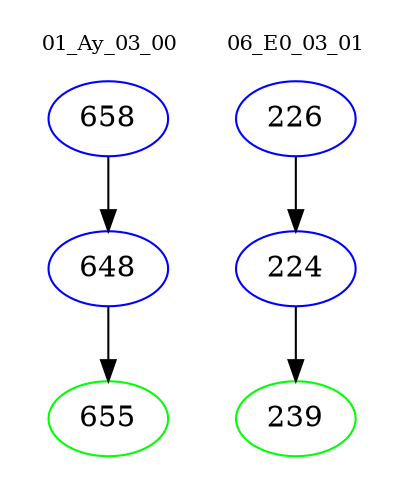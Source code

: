 digraph{
subgraph cluster_0 {
color = white
label = "01_Ay_03_00";
fontsize=10;
T0_658 [label="658", color="blue"]
T0_658 -> T0_648 [color="black"]
T0_648 [label="648", color="blue"]
T0_648 -> T0_655 [color="black"]
T0_655 [label="655", color="green"]
}
subgraph cluster_1 {
color = white
label = "06_E0_03_01";
fontsize=10;
T1_226 [label="226", color="blue"]
T1_226 -> T1_224 [color="black"]
T1_224 [label="224", color="blue"]
T1_224 -> T1_239 [color="black"]
T1_239 [label="239", color="green"]
}
}
